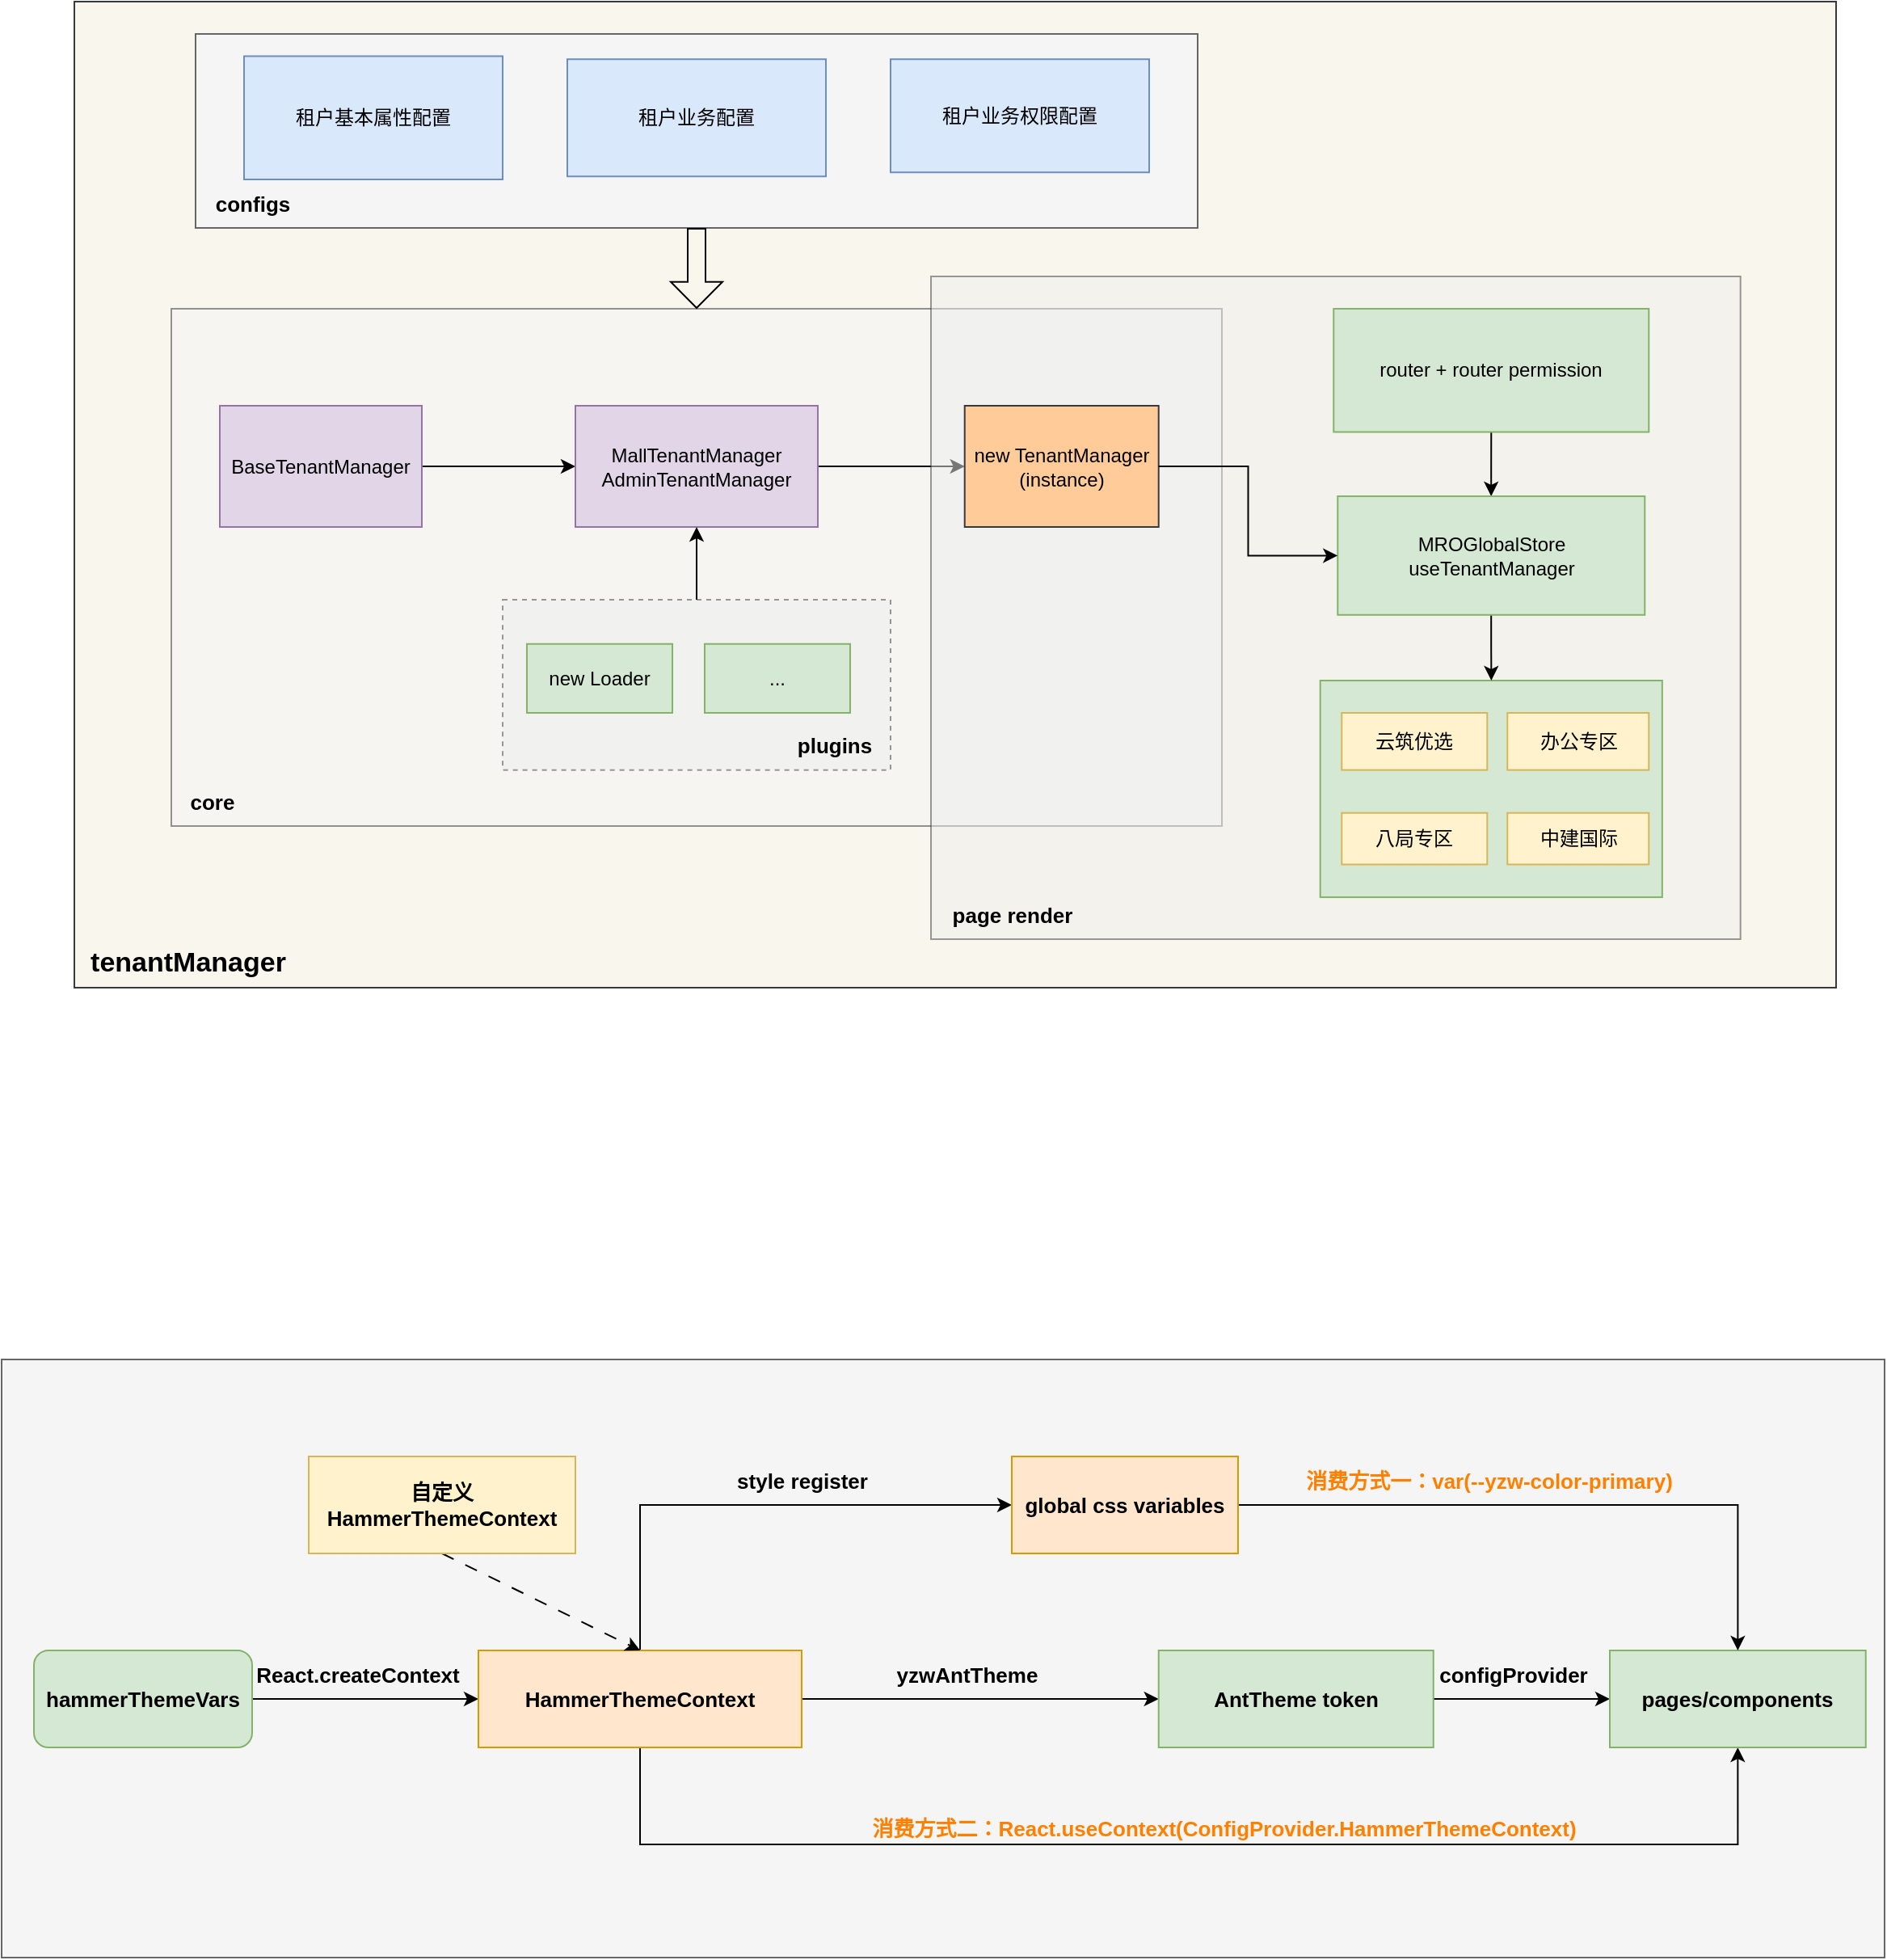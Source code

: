 <mxfile version="21.2.1" type="github" pages="3">
  <diagram id="aAYIiFsEhq0NpADb2_yu" name="tenantManger">
    <mxGraphModel dx="1434" dy="796" grid="1" gridSize="10" guides="1" tooltips="1" connect="1" arrows="1" fold="1" page="1" pageScale="1" pageWidth="2339" pageHeight="3300" math="0" shadow="0">
      <root>
        <mxCell id="0" />
        <mxCell id="1" parent="0" />
        <mxCell id="YFYhwFDiMB3ObzHcM0z0-7" value="" style="rounded=0;whiteSpace=wrap;html=1;fillColor=#f5f5f5;fontColor=#333333;strokeColor=#666666;fontSize=13;" parent="1" vertex="1">
          <mxGeometry x="35" y="1020" width="1165" height="370" as="geometry" />
        </mxCell>
        <mxCell id="GXgyCc8vOvcXfKr6zjCS-19" value="" style="rounded=0;whiteSpace=wrap;html=1;fillColor=#f9f7ed;strokeColor=#36393d;" parent="1" vertex="1">
          <mxGeometry x="80" y="180" width="1090" height="610" as="geometry" />
        </mxCell>
        <mxCell id="GXgyCc8vOvcXfKr6zjCS-30" value="" style="rounded=0;whiteSpace=wrap;html=1;fillColor=#f5f5f5;fontColor=#333333;strokeColor=#666666;" parent="1" vertex="1">
          <mxGeometry x="155" y="200" width="620" height="120" as="geometry" />
        </mxCell>
        <mxCell id="GXgyCc8vOvcXfKr6zjCS-22" value="租户基本属性配置" style="rounded=0;whiteSpace=wrap;html=1;fillColor=#dae8fc;strokeColor=#6c8ebf;" parent="1" vertex="1">
          <mxGeometry x="185" y="213.75" width="160" height="76.25" as="geometry" />
        </mxCell>
        <mxCell id="GXgyCc8vOvcXfKr6zjCS-23" value="configs" style="text;html=1;align=center;verticalAlign=middle;resizable=0;points=[];autosize=1;strokeColor=none;fillColor=none;fontStyle=1;fontSize=13;" parent="1" vertex="1">
          <mxGeometry x="155" y="290" width="70" height="30" as="geometry" />
        </mxCell>
        <mxCell id="GXgyCc8vOvcXfKr6zjCS-24" value="租户业务配置" style="rounded=0;whiteSpace=wrap;html=1;fillColor=#dae8fc;strokeColor=#6c8ebf;" parent="1" vertex="1">
          <mxGeometry x="385" y="215.63" width="160" height="72.5" as="geometry" />
        </mxCell>
        <mxCell id="GXgyCc8vOvcXfKr6zjCS-26" value="" style="rounded=0;whiteSpace=wrap;html=1;fillColor=#f5f5f5;fontColor=#333333;strokeColor=#666666;opacity=70;" parent="1" vertex="1">
          <mxGeometry x="140" y="370" width="650" height="320" as="geometry" />
        </mxCell>
        <mxCell id="GXgyCc8vOvcXfKr6zjCS-31" style="edgeStyle=orthogonalEdgeStyle;rounded=0;orthogonalLoop=1;jettySize=auto;html=1;entryX=0;entryY=0.5;entryDx=0;entryDy=0;" parent="1" source="GXgyCc8vOvcXfKr6zjCS-27" target="GXgyCc8vOvcXfKr6zjCS-28" edge="1">
          <mxGeometry relative="1" as="geometry" />
        </mxCell>
        <mxCell id="GXgyCc8vOvcXfKr6zjCS-27" value="BaseTenantManager" style="rounded=0;whiteSpace=wrap;html=1;fillColor=#e1d5e7;strokeColor=#9673a6;" parent="1" vertex="1">
          <mxGeometry x="170" y="430" width="125" height="75" as="geometry" />
        </mxCell>
        <mxCell id="GXgyCc8vOvcXfKr6zjCS-32" style="edgeStyle=orthogonalEdgeStyle;rounded=0;orthogonalLoop=1;jettySize=auto;html=1;entryX=0;entryY=0.5;entryDx=0;entryDy=0;" parent="1" source="GXgyCc8vOvcXfKr6zjCS-28" target="GXgyCc8vOvcXfKr6zjCS-29" edge="1">
          <mxGeometry relative="1" as="geometry" />
        </mxCell>
        <mxCell id="GXgyCc8vOvcXfKr6zjCS-28" value="MallTenantManager&lt;br&gt;AdminTenantManager" style="rounded=0;whiteSpace=wrap;html=1;fillColor=#e1d5e7;strokeColor=#9673a6;" parent="1" vertex="1">
          <mxGeometry x="390" y="430" width="150" height="75" as="geometry" />
        </mxCell>
        <mxCell id="GXgyCc8vOvcXfKr6zjCS-25" value="租户业务权限配置" style="rounded=0;whiteSpace=wrap;html=1;fillColor=#dae8fc;strokeColor=#6c8ebf;" parent="1" vertex="1">
          <mxGeometry x="585" y="215.63" width="160" height="70" as="geometry" />
        </mxCell>
        <mxCell id="GXgyCc8vOvcXfKr6zjCS-33" value="core" style="text;html=1;align=center;verticalAlign=middle;resizable=0;points=[];autosize=1;strokeColor=none;fillColor=none;fontStyle=1;fontSize=13;" parent="1" vertex="1">
          <mxGeometry x="140" y="660" width="50" height="30" as="geometry" />
        </mxCell>
        <mxCell id="GXgyCc8vOvcXfKr6zjCS-35" value="tenantManager" style="text;html=1;align=center;verticalAlign=middle;resizable=0;points=[];autosize=1;strokeColor=none;fillColor=none;fontSize=17;fontStyle=1" parent="1" vertex="1">
          <mxGeometry x="80" y="760" width="140" height="30" as="geometry" />
        </mxCell>
        <mxCell id="GXgyCc8vOvcXfKr6zjCS-41" value="" style="shape=flexArrow;endArrow=classic;html=1;rounded=0;width=11;endSize=5.05;entryX=0.5;entryY=0;entryDx=0;entryDy=0;" parent="1" source="GXgyCc8vOvcXfKr6zjCS-30" target="GXgyCc8vOvcXfKr6zjCS-26" edge="1">
          <mxGeometry width="50" height="50" relative="1" as="geometry">
            <mxPoint x="450" y="360" as="sourcePoint" />
            <mxPoint x="440" y="390" as="targetPoint" />
          </mxGeometry>
        </mxCell>
        <mxCell id="GXgyCc8vOvcXfKr6zjCS-46" value="" style="rounded=0;whiteSpace=wrap;html=1;fontSize=12;fillColor=#eeeeee;strokeColor=#36393d;opacity=50;" parent="1" vertex="1">
          <mxGeometry x="610" y="350" width="500.86" height="410" as="geometry" />
        </mxCell>
        <mxCell id="GXgyCc8vOvcXfKr6zjCS-62" style="edgeStyle=orthogonalEdgeStyle;rounded=0;orthogonalLoop=1;jettySize=auto;html=1;exitX=0.5;exitY=1;exitDx=0;exitDy=0;fontSize=12;" parent="1" source="GXgyCc8vOvcXfKr6zjCS-52" target="GXgyCc8vOvcXfKr6zjCS-54" edge="1">
          <mxGeometry relative="1" as="geometry" />
        </mxCell>
        <mxCell id="GXgyCc8vOvcXfKr6zjCS-52" value="router + router permission" style="rounded=0;whiteSpace=wrap;html=1;fontSize=12;fillColor=#d5e8d4;strokeColor=#82b366;" parent="1" vertex="1">
          <mxGeometry x="859.14" y="370" width="195" height="76.25" as="geometry" />
        </mxCell>
        <mxCell id="GXgyCc8vOvcXfKr6zjCS-55" value="" style="rounded=0;whiteSpace=wrap;html=1;fontSize=12;fillColor=#d5e8d4;strokeColor=#82b366;" parent="1" vertex="1">
          <mxGeometry x="850.86" y="600" width="211.56" height="134.04" as="geometry" />
        </mxCell>
        <mxCell id="GXgyCc8vOvcXfKr6zjCS-56" value="云筑优选" style="rounded=0;whiteSpace=wrap;html=1;fontSize=12;fillColor=#fff2cc;strokeColor=#d6b656;" parent="1" vertex="1">
          <mxGeometry x="864.14" y="620" width="90" height="35.32" as="geometry" />
        </mxCell>
        <mxCell id="GXgyCc8vOvcXfKr6zjCS-57" value="八局专区" style="rounded=0;whiteSpace=wrap;html=1;fontSize=12;fillColor=#fff2cc;strokeColor=#d6b656;" parent="1" vertex="1">
          <mxGeometry x="864.14" y="681.88" width="90" height="31.88" as="geometry" />
        </mxCell>
        <mxCell id="GXgyCc8vOvcXfKr6zjCS-58" value="办公专区" style="rounded=0;whiteSpace=wrap;html=1;fontSize=12;fillColor=#fff2cc;strokeColor=#d6b656;" parent="1" vertex="1">
          <mxGeometry x="966.64" y="620" width="87.5" height="35.32" as="geometry" />
        </mxCell>
        <mxCell id="GXgyCc8vOvcXfKr6zjCS-63" style="edgeStyle=orthogonalEdgeStyle;rounded=0;orthogonalLoop=1;jettySize=auto;html=1;fontSize=12;" parent="1" source="GXgyCc8vOvcXfKr6zjCS-54" target="GXgyCc8vOvcXfKr6zjCS-55" edge="1">
          <mxGeometry relative="1" as="geometry" />
        </mxCell>
        <mxCell id="GXgyCc8vOvcXfKr6zjCS-54" value="MROGlobalStore&lt;br&gt;useTenantManager" style="rounded=0;whiteSpace=wrap;html=1;fontSize=12;fillColor=#d5e8d4;strokeColor=#82b366;" parent="1" vertex="1">
          <mxGeometry x="861.64" y="485.98" width="190" height="73.41" as="geometry" />
        </mxCell>
        <mxCell id="GXgyCc8vOvcXfKr6zjCS-64" value="中建国际" style="rounded=0;whiteSpace=wrap;html=1;fontSize=12;fillColor=#fff2cc;strokeColor=#d6b656;" parent="1" vertex="1">
          <mxGeometry x="966.64" y="681.88" width="87.5" height="31.88" as="geometry" />
        </mxCell>
        <mxCell id="GXgyCc8vOvcXfKr6zjCS-68" value="page render" style="text;html=1;align=center;verticalAlign=middle;resizable=0;points=[];autosize=1;strokeColor=none;fillColor=none;fontSize=13;fontStyle=1" parent="1" vertex="1">
          <mxGeometry x="610" y="730" width="100" height="30" as="geometry" />
        </mxCell>
        <mxCell id="GXgyCc8vOvcXfKr6zjCS-29" value="new TenantManager (instance)" style="rounded=0;whiteSpace=wrap;html=1;fillColor=#ffcc99;strokeColor=#36393d;" parent="1" vertex="1">
          <mxGeometry x="630.86" y="430" width="120" height="75" as="geometry" />
        </mxCell>
        <mxCell id="GXgyCc8vOvcXfKr6zjCS-72" style="edgeStyle=orthogonalEdgeStyle;rounded=0;orthogonalLoop=1;jettySize=auto;html=1;fontSize=13;" parent="1" source="GXgyCc8vOvcXfKr6zjCS-29" target="GXgyCc8vOvcXfKr6zjCS-54" edge="1">
          <mxGeometry relative="1" as="geometry" />
        </mxCell>
        <mxCell id="Wlwgpb2cPEbc9Rwz6Hug-1" style="edgeStyle=orthogonalEdgeStyle;rounded=0;orthogonalLoop=1;jettySize=auto;html=1;entryX=0.5;entryY=1;entryDx=0;entryDy=0;" parent="1" source="GXgyCc8vOvcXfKr6zjCS-76" target="GXgyCc8vOvcXfKr6zjCS-28" edge="1">
          <mxGeometry relative="1" as="geometry" />
        </mxCell>
        <mxCell id="GXgyCc8vOvcXfKr6zjCS-76" value="" style="rounded=0;whiteSpace=wrap;html=1;dashed=1;fontSize=13;opacity=50;fillColor=#eeeeee;strokeColor=#36393d;" parent="1" vertex="1">
          <mxGeometry x="345" y="550" width="240" height="105.32" as="geometry" />
        </mxCell>
        <mxCell id="GXgyCc8vOvcXfKr6zjCS-38" value="new Loader" style="rounded=0;whiteSpace=wrap;html=1;fillColor=#d5e8d4;strokeColor=#82b366;" parent="1" vertex="1">
          <mxGeometry x="360" y="577.35" width="90" height="42.65" as="geometry" />
        </mxCell>
        <mxCell id="GXgyCc8vOvcXfKr6zjCS-77" value="plugins" style="text;html=1;align=center;verticalAlign=middle;resizable=0;points=[];autosize=1;strokeColor=none;fillColor=none;fontSize=13;fontStyle=1" parent="1" vertex="1">
          <mxGeometry x="515" y="625.32" width="70" height="30" as="geometry" />
        </mxCell>
        <mxCell id="Wlwgpb2cPEbc9Rwz6Hug-2" value="..." style="rounded=0;whiteSpace=wrap;html=1;fillColor=#d5e8d4;strokeColor=#82b366;" parent="1" vertex="1">
          <mxGeometry x="470" y="577.35" width="90" height="42.65" as="geometry" />
        </mxCell>
        <mxCell id="JO-ryfBnULlByDA7Q8-5-3" style="rounded=0;orthogonalLoop=1;jettySize=auto;html=1;edgeStyle=orthogonalEdgeStyle;fontStyle=1;fontSize=13;" parent="1" source="JO-ryfBnULlByDA7Q8-5-1" target="JO-ryfBnULlByDA7Q8-5-2" edge="1">
          <mxGeometry relative="1" as="geometry" />
        </mxCell>
        <mxCell id="JO-ryfBnULlByDA7Q8-5-1" value="hammerThemeVars" style="rounded=1;whiteSpace=wrap;html=1;fillColor=#d5e8d4;strokeColor=#82b366;fontStyle=1;fontSize=13;" parent="1" vertex="1">
          <mxGeometry x="55" y="1200" width="135" height="60" as="geometry" />
        </mxCell>
        <mxCell id="JO-ryfBnULlByDA7Q8-5-5" style="rounded=0;orthogonalLoop=1;jettySize=auto;html=1;edgeStyle=orthogonalEdgeStyle;fontStyle=1;fontSize=13;" parent="1" source="JO-ryfBnULlByDA7Q8-5-2" target="JO-ryfBnULlByDA7Q8-5-4" edge="1">
          <mxGeometry relative="1" as="geometry" />
        </mxCell>
        <mxCell id="JO-ryfBnULlByDA7Q8-5-8" value="yzwAntTheme" style="edgeLabel;html=1;align=center;verticalAlign=middle;resizable=0;points=[];fontStyle=1;fontSize=13;labelBackgroundColor=none;" parent="JO-ryfBnULlByDA7Q8-5-5" vertex="1" connectable="0">
          <mxGeometry x="-0.037" y="4" relative="1" as="geometry">
            <mxPoint x="-5" y="-11" as="offset" />
          </mxGeometry>
        </mxCell>
        <mxCell id="JO-ryfBnULlByDA7Q8-5-36" style="edgeStyle=orthogonalEdgeStyle;rounded=0;orthogonalLoop=1;jettySize=auto;html=1;fontSize=13;startArrow=none;startFill=0;elbow=vertical;fontStyle=1;entryX=0.5;entryY=1;entryDx=0;entryDy=0;" parent="1" source="JO-ryfBnULlByDA7Q8-5-2" target="JO-ryfBnULlByDA7Q8-5-6" edge="1">
          <mxGeometry relative="1" as="geometry">
            <mxPoint x="1122" y="1260" as="targetPoint" />
            <Array as="points">
              <mxPoint x="430" y="1320" />
              <mxPoint x="1109" y="1320" />
            </Array>
          </mxGeometry>
        </mxCell>
        <mxCell id="JO-ryfBnULlByDA7Q8-5-37" value="消费方式二：React.useContext(ConfigProvider.HammerThemeContext)" style="edgeLabel;html=1;align=center;verticalAlign=middle;resizable=0;points=[];fontSize=13;fontStyle=1;fontColor=#FF8000;labelBackgroundColor=none;" parent="JO-ryfBnULlByDA7Q8-5-36" vertex="1" connectable="0">
          <mxGeometry x="-0.063" y="-2" relative="1" as="geometry">
            <mxPoint x="46" y="-12" as="offset" />
          </mxGeometry>
        </mxCell>
        <mxCell id="YFYhwFDiMB3ObzHcM0z0-4" style="edgeStyle=orthogonalEdgeStyle;rounded=0;orthogonalLoop=1;jettySize=auto;html=1;entryX=0;entryY=0.5;entryDx=0;entryDy=0;fontSize=13;" parent="1" source="JO-ryfBnULlByDA7Q8-5-2" target="JO-ryfBnULlByDA7Q8-5-32" edge="1">
          <mxGeometry relative="1" as="geometry">
            <Array as="points">
              <mxPoint x="430" y="1110" />
            </Array>
          </mxGeometry>
        </mxCell>
        <mxCell id="YFYhwFDiMB3ObzHcM0z0-6" value="style register" style="edgeLabel;html=1;align=center;verticalAlign=middle;resizable=0;points=[];fontStyle=1;fontSize=13;labelBackgroundColor=none;" parent="YFYhwFDiMB3ObzHcM0z0-4" vertex="1" connectable="0">
          <mxGeometry x="-0.155" y="-1" relative="1" as="geometry">
            <mxPoint x="55" y="-16" as="offset" />
          </mxGeometry>
        </mxCell>
        <mxCell id="JO-ryfBnULlByDA7Q8-5-2" value="HammerThemeContext" style="rounded=0;whiteSpace=wrap;html=1;fontStyle=1;fontSize=13;fillColor=#ffe6cc;strokeColor=#d79b00;" parent="1" vertex="1">
          <mxGeometry x="330" y="1200" width="200" height="60" as="geometry" />
        </mxCell>
        <mxCell id="JO-ryfBnULlByDA7Q8-5-7" style="rounded=0;orthogonalLoop=1;jettySize=auto;html=1;edgeStyle=orthogonalEdgeStyle;fontStyle=1;fontSize=13;" parent="1" source="JO-ryfBnULlByDA7Q8-5-4" target="JO-ryfBnULlByDA7Q8-5-6" edge="1">
          <mxGeometry relative="1" as="geometry" />
        </mxCell>
        <mxCell id="JO-ryfBnULlByDA7Q8-5-9" value="configProvider" style="edgeLabel;html=1;align=center;verticalAlign=middle;resizable=0;points=[];fontStyle=1;fontSize=13;labelBackgroundColor=none;" parent="JO-ryfBnULlByDA7Q8-5-7" vertex="1" connectable="0">
          <mxGeometry x="-0.327" y="1" relative="1" as="geometry">
            <mxPoint x="12" y="-14" as="offset" />
          </mxGeometry>
        </mxCell>
        <mxCell id="JO-ryfBnULlByDA7Q8-5-4" value="AntTheme token" style="rounded=0;whiteSpace=wrap;html=1;fontStyle=1;fontSize=13;fillColor=#d5e8d4;strokeColor=#82b366;" parent="1" vertex="1">
          <mxGeometry x="750.86" y="1200" width="170" height="60" as="geometry" />
        </mxCell>
        <mxCell id="JO-ryfBnULlByDA7Q8-5-6" value="pages/components" style="rounded=0;whiteSpace=wrap;html=1;fontStyle=1;fontSize=13;fillColor=#d5e8d4;strokeColor=#82b366;" parent="1" vertex="1">
          <mxGeometry x="1030" y="1200" width="158.36" height="60" as="geometry" />
        </mxCell>
        <mxCell id="YFYhwFDiMB3ObzHcM0z0-2" style="edgeStyle=orthogonalEdgeStyle;rounded=0;orthogonalLoop=1;jettySize=auto;html=1;fontSize=13;" parent="1" source="JO-ryfBnULlByDA7Q8-5-32" target="JO-ryfBnULlByDA7Q8-5-6" edge="1">
          <mxGeometry relative="1" as="geometry" />
        </mxCell>
        <mxCell id="YFYhwFDiMB3ObzHcM0z0-3" value="消费方式一：var(--yzw-color-primary)" style="edgeLabel;html=1;align=center;verticalAlign=middle;resizable=0;points=[];fontStyle=1;fontColor=#FF8000;fontSize=13;labelBackgroundColor=none;" parent="YFYhwFDiMB3ObzHcM0z0-2" vertex="1" connectable="0">
          <mxGeometry x="-0.349" y="-1" relative="1" as="geometry">
            <mxPoint x="25" y="-16" as="offset" />
          </mxGeometry>
        </mxCell>
        <mxCell id="JO-ryfBnULlByDA7Q8-5-32" value="global css variables" style="rounded=0;whiteSpace=wrap;html=1;fontStyle=1;fontSize=13;fillColor=#ffe6cc;strokeColor=#d79b00;" parent="1" vertex="1">
          <mxGeometry x="660" y="1080" width="140" height="60" as="geometry" />
        </mxCell>
        <mxCell id="onrq1OypU6LE9D-NkZ2a-1" value="React.createContext" style="text;html=1;align=center;verticalAlign=middle;resizable=0;points=[];autosize=1;strokeColor=none;fillColor=none;fontStyle=1;fontSize=13;" parent="1" vertex="1">
          <mxGeometry x="180" y="1200" width="150" height="30" as="geometry" />
        </mxCell>
        <mxCell id="5orfWP5YgDDAwz3jorqg-2" style="rounded=0;orthogonalLoop=1;jettySize=auto;html=1;entryX=0.5;entryY=0;entryDx=0;entryDy=0;dashed=1;dashPattern=8 8;exitX=0.5;exitY=1;exitDx=0;exitDy=0;fontSize=13;" edge="1" parent="1" source="5orfWP5YgDDAwz3jorqg-1" target="JO-ryfBnULlByDA7Q8-5-2">
          <mxGeometry relative="1" as="geometry" />
        </mxCell>
        <mxCell id="5orfWP5YgDDAwz3jorqg-1" value="自定义HammerThemeContext" style="rounded=0;whiteSpace=wrap;html=1;fillColor=#fff2cc;strokeColor=#d6b656;fontStyle=1;fontSize=13;" vertex="1" parent="1">
          <mxGeometry x="225" y="1080" width="165" height="60" as="geometry" />
        </mxCell>
      </root>
    </mxGraphModel>
  </diagram>
  <diagram id="SAoAoQRsERM2bf48O6ZD" name="globalstore">
    <mxGraphModel dx="1434" dy="796" grid="1" gridSize="10" guides="1" tooltips="1" connect="1" arrows="1" fold="1" page="1" pageScale="1" pageWidth="2339" pageHeight="3300" math="0" shadow="0">
      <root>
        <mxCell id="0" />
        <mxCell id="1" parent="0" />
        <mxCell id="HfodSYz1MGgp3rjWl605-46" value="" style="rounded=0;whiteSpace=wrap;html=1;fontSize=13;fontStyle=1;fillColor=#d5e8d4;strokeColor=#82b366;" parent="1" vertex="1">
          <mxGeometry x="790" y="422.5" width="240" height="515" as="geometry" />
        </mxCell>
        <mxCell id="HfodSYz1MGgp3rjWl605-51" style="edgeStyle=orthogonalEdgeStyle;rounded=0;orthogonalLoop=1;jettySize=auto;html=1;entryX=0;entryY=0.096;entryDx=0;entryDy=0;entryPerimeter=0;fontSize=13;fontColor=#006600;" parent="1" source="HfodSYz1MGgp3rjWl605-1" target="HfodSYz1MGgp3rjWl605-29" edge="1">
          <mxGeometry relative="1" as="geometry" />
        </mxCell>
        <mxCell id="HfodSYz1MGgp3rjWl605-1" value="UserContextConstructor" style="rounded=0;whiteSpace=wrap;html=1;fontSize=13;fontStyle=1;fillColor=#dae8fc;strokeColor=#6c8ebf;" parent="1" vertex="1">
          <mxGeometry x="200" y="440" width="210" height="60" as="geometry" />
        </mxCell>
        <mxCell id="HfodSYz1MGgp3rjWl605-4" value="userContext&lt;br&gt;useUserContext" style="rounded=0;whiteSpace=wrap;html=1;fontSize=13;fontStyle=1;fillColor=#fff2cc;strokeColor=#d6b656;" parent="1" vertex="1">
          <mxGeometry x="830" y="450" width="160" height="60" as="geometry" />
        </mxCell>
        <mxCell id="HfodSYz1MGgp3rjWl605-37" style="edgeStyle=orthogonalEdgeStyle;rounded=0;orthogonalLoop=1;jettySize=auto;html=1;entryX=0;entryY=0.269;entryDx=0;entryDy=0;entryPerimeter=0;fontSize=13;fontColor=#006600;fontStyle=1" parent="1" source="HfodSYz1MGgp3rjWl605-11" target="HfodSYz1MGgp3rjWl605-29" edge="1">
          <mxGeometry relative="1" as="geometry" />
        </mxCell>
        <mxCell id="HfodSYz1MGgp3rjWl605-11" value="TenantManagerConstructor" style="rounded=0;whiteSpace=wrap;html=1;fontSize=13;fontStyle=1;fillColor=#dae8fc;strokeColor=#6c8ebf;" parent="1" vertex="1">
          <mxGeometry x="200" y="530" width="210" height="60" as="geometry" />
        </mxCell>
        <mxCell id="HfodSYz1MGgp3rjWl605-12" value="tenantManager&lt;br&gt;useTenantManager" style="rounded=0;whiteSpace=wrap;html=1;fontSize=13;fontStyle=1;fillColor=#fff2cc;strokeColor=#d6b656;" parent="1" vertex="1">
          <mxGeometry x="830" y="550" width="160" height="60" as="geometry" />
        </mxCell>
        <mxCell id="HfodSYz1MGgp3rjWl605-14" value="new&amp;nbsp;TenantManagerConstructor()" style="text;html=1;align=center;verticalAlign=middle;resizable=0;points=[];autosize=1;strokeColor=none;fillColor=none;fontSize=13;fontColor=#006600;fontStyle=1" parent="1" vertex="1">
          <mxGeometry x="420" y="530" width="230" height="30" as="geometry" />
        </mxCell>
        <mxCell id="HfodSYz1MGgp3rjWl605-39" style="edgeStyle=orthogonalEdgeStyle;rounded=0;orthogonalLoop=1;jettySize=auto;html=1;entryX=-0.005;entryY=0.442;entryDx=0;entryDy=0;entryPerimeter=0;fontSize=13;fontColor=#006600;fontStyle=1" parent="1" source="HfodSYz1MGgp3rjWl605-15" target="HfodSYz1MGgp3rjWl605-29" edge="1">
          <mxGeometry relative="1" as="geometry" />
        </mxCell>
        <mxCell id="HfodSYz1MGgp3rjWl605-15" value="PermissionManagerConstructor" style="rounded=0;whiteSpace=wrap;html=1;fontSize=13;fontStyle=1;fillColor=#dae8fc;strokeColor=#6c8ebf;" parent="1" vertex="1">
          <mxGeometry x="200" y="620" width="210" height="60" as="geometry" />
        </mxCell>
        <mxCell id="HfodSYz1MGgp3rjWl605-16" value="permissionManager&lt;br&gt;usePermissionManager" style="rounded=0;whiteSpace=wrap;html=1;fontSize=13;fontStyle=1;fillColor=#fff2cc;strokeColor=#d6b656;" parent="1" vertex="1">
          <mxGeometry x="830" y="650" width="160" height="60" as="geometry" />
        </mxCell>
        <mxCell id="HfodSYz1MGgp3rjWl605-18" value="new&amp;nbsp;PermissionManagerConstructor()" style="text;html=1;align=center;verticalAlign=middle;resizable=0;points=[];autosize=1;strokeColor=none;fillColor=none;fontSize=13;fontColor=#006600;fontStyle=1" parent="1" vertex="1">
          <mxGeometry x="400" y="620" width="260" height="30" as="geometry" />
        </mxCell>
        <mxCell id="HfodSYz1MGgp3rjWl605-34" style="edgeStyle=orthogonalEdgeStyle;rounded=0;orthogonalLoop=1;jettySize=auto;html=1;entryX=0.005;entryY=0.617;entryDx=0;entryDy=0;entryPerimeter=0;fontSize=13;fontColor=#006600;fontStyle=1" parent="1" source="HfodSYz1MGgp3rjWl605-20" target="HfodSYz1MGgp3rjWl605-29" edge="1">
          <mxGeometry relative="1" as="geometry" />
        </mxCell>
        <mxCell id="HfodSYz1MGgp3rjWl605-20" value="ProjectManagerConstructor" style="rounded=0;whiteSpace=wrap;html=1;fontSize=13;fontStyle=1;fillColor=#dae8fc;strokeColor=#6c8ebf;" parent="1" vertex="1">
          <mxGeometry x="200" y="710" width="210" height="60" as="geometry" />
        </mxCell>
        <mxCell id="HfodSYz1MGgp3rjWl605-21" value="projectManager&lt;br&gt;useProjectManager" style="rounded=0;whiteSpace=wrap;html=1;fontSize=13;fontStyle=1;fillColor=#fff2cc;strokeColor=#d6b656;" parent="1" vertex="1">
          <mxGeometry x="830" y="740" width="160" height="60" as="geometry" />
        </mxCell>
        <mxCell id="HfodSYz1MGgp3rjWl605-23" value="new&amp;nbsp;ProjectManagerConstructor()" style="text;html=1;align=center;verticalAlign=middle;resizable=0;points=[];autosize=1;strokeColor=none;fillColor=none;fontSize=13;fontColor=#006600;fontStyle=1" parent="1" vertex="1">
          <mxGeometry x="415" y="710" width="230" height="30" as="geometry" />
        </mxCell>
        <mxCell id="HfodSYz1MGgp3rjWl605-43" style="edgeStyle=orthogonalEdgeStyle;rounded=0;orthogonalLoop=1;jettySize=auto;html=1;entryX=0;entryY=0.769;entryDx=0;entryDy=0;entryPerimeter=0;fontSize=13;fontColor=#006600;fontStyle=1" parent="1" source="HfodSYz1MGgp3rjWl605-27" target="HfodSYz1MGgp3rjWl605-29" edge="1">
          <mxGeometry relative="1" as="geometry" />
        </mxCell>
        <mxCell id="HfodSYz1MGgp3rjWl605-27" value="cartContextUtil" style="rounded=0;whiteSpace=wrap;html=1;fontSize=13;fontStyle=1;fillColor=#dae8fc;strokeColor=#6c8ebf;" parent="1" vertex="1">
          <mxGeometry x="200" y="790" width="210" height="60" as="geometry" />
        </mxCell>
        <mxCell id="HfodSYz1MGgp3rjWl605-42" style="edgeStyle=orthogonalEdgeStyle;rounded=0;orthogonalLoop=1;jettySize=auto;html=1;entryX=0;entryY=0.923;entryDx=0;entryDy=0;entryPerimeter=0;fontSize=13;fontColor=#006600;fontStyle=1" parent="1" source="HfodSYz1MGgp3rjWl605-28" target="HfodSYz1MGgp3rjWl605-29" edge="1">
          <mxGeometry relative="1" as="geometry" />
        </mxCell>
        <mxCell id="HfodSYz1MGgp3rjWl605-28" value="..." style="rounded=0;whiteSpace=wrap;html=1;fontSize=13;fontStyle=1;fillColor=#dae8fc;strokeColor=#6c8ebf;" parent="1" vertex="1">
          <mxGeometry x="200" y="870" width="210" height="60" as="geometry" />
        </mxCell>
        <mxCell id="HfodSYz1MGgp3rjWl605-53" style="edgeStyle=orthogonalEdgeStyle;rounded=0;orthogonalLoop=1;jettySize=auto;html=1;entryX=0;entryY=0.5;entryDx=0;entryDy=0;fontSize=13;fontColor=#006600;" parent="1" source="HfodSYz1MGgp3rjWl605-29" target="HfodSYz1MGgp3rjWl605-46" edge="1">
          <mxGeometry relative="1" as="geometry" />
        </mxCell>
        <mxCell id="HfodSYz1MGgp3rjWl605-29" value="Valtio" style="rounded=0;whiteSpace=wrap;html=1;fontSize=13;fontStyle=1;fillColor=#e1d5e7;strokeColor=#9673a6;" parent="1" vertex="1">
          <mxGeometry x="650" y="420" width="100" height="520" as="geometry" />
        </mxCell>
        <mxCell id="HfodSYz1MGgp3rjWl605-41" value="new&amp;nbsp;UserContextConstructor()" style="text;html=1;align=center;verticalAlign=middle;resizable=0;points=[];autosize=1;strokeColor=none;fillColor=none;fontSize=13;fontColor=#006600;fontStyle=1" parent="1" vertex="1">
          <mxGeometry x="420" y="440" width="210" height="30" as="geometry" />
        </mxCell>
        <mxCell id="HfodSYz1MGgp3rjWl605-44" value="cartContext&lt;br&gt;useCartContext" style="rounded=0;whiteSpace=wrap;html=1;fontSize=13;fontStyle=1;fillColor=#fff2cc;strokeColor=#d6b656;" parent="1" vertex="1">
          <mxGeometry x="830" y="840" width="160" height="60" as="geometry" />
        </mxCell>
        <mxCell id="HfodSYz1MGgp3rjWl605-56" value="mroGlobalStore" style="text;html=1;align=center;verticalAlign=middle;resizable=0;points=[];autosize=1;strokeColor=none;fillColor=none;fontSize=13;fontColor=#330000;fontStyle=1" parent="1" vertex="1">
          <mxGeometry x="850" y="937.5" width="120" height="30" as="geometry" />
        </mxCell>
      </root>
    </mxGraphModel>
  </diagram>
  <diagram id="GsIj9Ki6hcz4fqUlxzuc" name="第 3 页">
    <mxGraphModel dx="1434" dy="796" grid="1" gridSize="10" guides="1" tooltips="1" connect="1" arrows="1" fold="1" page="1" pageScale="1" pageWidth="2339" pageHeight="3300" math="0" shadow="0">
      <root>
        <mxCell id="0" />
        <mxCell id="1" parent="0" />
      </root>
    </mxGraphModel>
  </diagram>
</mxfile>
